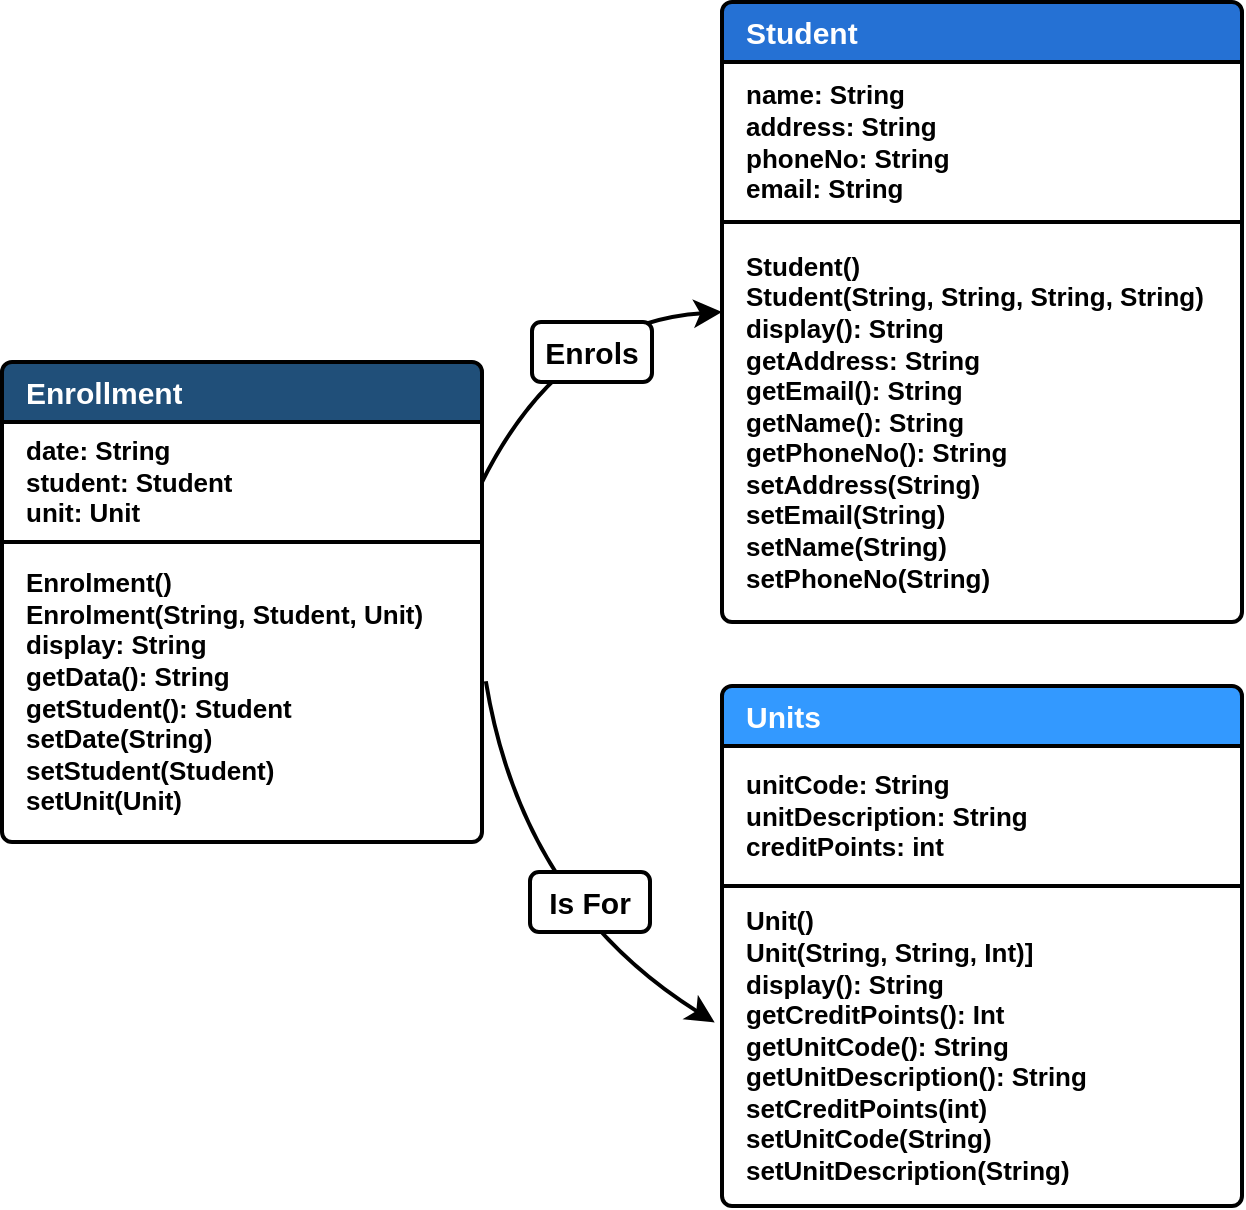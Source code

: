 <mxfile version="24.8.3">
  <diagram name="Page-1" id="dSvuV1CNV-9eOFvfghRx">
    <mxGraphModel dx="1562" dy="958" grid="1" gridSize="10" guides="1" tooltips="1" connect="1" arrows="1" fold="1" page="1" pageScale="1" pageWidth="850" pageHeight="1100" math="0" shadow="0">
      <root>
        <mxCell id="0" />
        <mxCell id="1" parent="0" />
        <mxCell id="y66Isht47EPB-E9qdgSM-7" value="" style="swimlane;fontStyle=1;childLayout=stackLayout;horizontal=1;startSize=0;horizontalStack=0;resizeParent=1;resizeParentMax=0;resizeLast=0;collapsible=0;marginBottom=0;whiteSpace=wrap;html=1;strokeColor=none;fillColor=none;strokeWidth=2;labelPadding=0;labelBorderColor=none;fontSize=13;shadow=0;perimeterSpacing=0;swimlaneLine=0;" vertex="1" parent="1">
          <mxGeometry x="60" y="280" width="240" height="240" as="geometry" />
        </mxCell>
        <mxCell id="y66Isht47EPB-E9qdgSM-8" value="Enrollment" style="text;strokeColor=default;fillColor=#204f79;align=left;verticalAlign=middle;spacingLeft=10;spacingRight=10;overflow=hidden;points=[[0,0.5],[1,0.5]];portConstraint=eastwest;rotatable=0;whiteSpace=wrap;html=1;shape=mxgraph.bootstrap.topButton;rSize=5;fontColor=#ffffff;labelBackgroundColor=none;fontSize=15;fontStyle=1;fontFamily=Helvetica;strokeWidth=2;labelPadding=0;labelBorderColor=none;shadow=0;perimeterSpacing=0;swimlaneLine=0;" vertex="1" parent="y66Isht47EPB-E9qdgSM-7">
          <mxGeometry width="240" height="30" as="geometry" />
        </mxCell>
        <mxCell id="y66Isht47EPB-E9qdgSM-9" value="date: String&lt;div style=&quot;font-size: 13px;&quot;&gt;student: Student&lt;/div&gt;&lt;div style=&quot;font-size: 13px;&quot;&gt;unit: Unit&lt;/div&gt;" style="text;strokeColor=default;fillColor=#FFFFFF;align=left;verticalAlign=middle;spacingLeft=10;spacingRight=10;overflow=hidden;points=[[0,0.5],[1,0.5]];portConstraint=eastwest;rotatable=0;whiteSpace=wrap;html=1;rSize=5;fontColor=#000000;strokeWidth=2;labelPadding=0;labelBorderColor=none;fontSize=13;fontStyle=1;shadow=0;perimeterSpacing=0;swimlaneLine=0;" vertex="1" parent="y66Isht47EPB-E9qdgSM-7">
          <mxGeometry y="30" width="240" height="60" as="geometry" />
        </mxCell>
        <mxCell id="y66Isht47EPB-E9qdgSM-12" value="Enrolment()&lt;div style=&quot;font-size: 13px;&quot;&gt;Enrolment(String, Student, Unit)&lt;/div&gt;&lt;div style=&quot;font-size: 13px;&quot;&gt;display: String&lt;/div&gt;&lt;div style=&quot;font-size: 13px;&quot;&gt;getData(): String&lt;/div&gt;&lt;div style=&quot;font-size: 13px;&quot;&gt;getStudent(): Student&lt;/div&gt;&lt;div style=&quot;font-size: 13px;&quot;&gt;setDate(String)&lt;/div&gt;&lt;div style=&quot;font-size: 13px;&quot;&gt;setStudent(Student)&lt;/div&gt;&lt;div style=&quot;font-size: 13px;&quot;&gt;setUnit(Unit)&lt;/div&gt;" style="text;strokeColor=default;fillColor=#FFFFFF;align=left;verticalAlign=middle;spacingLeft=10;spacingRight=10;overflow=hidden;points=[[0,0.5],[1,0.5]];portConstraint=eastwest;rotatable=0;whiteSpace=wrap;html=1;shape=mxgraph.bootstrap.bottomButton;rSize=5;fontColor=#000000;strokeWidth=2;labelPadding=0;labelBorderColor=none;fontSize=13;fontStyle=1;shadow=0;perimeterSpacing=0;swimlaneLine=0;" vertex="1" parent="y66Isht47EPB-E9qdgSM-7">
          <mxGeometry y="90" width="240" height="150" as="geometry" />
        </mxCell>
        <mxCell id="y66Isht47EPB-E9qdgSM-31" value="" style="swimlane;fontStyle=1;childLayout=stackLayout;horizontal=1;startSize=0;horizontalStack=0;resizeParent=1;resizeParentMax=0;resizeLast=0;collapsible=0;marginBottom=0;whiteSpace=wrap;html=1;strokeColor=none;fillColor=none;strokeWidth=2;labelPadding=0;labelBorderColor=none;fontSize=13;shadow=0;perimeterSpacing=0;swimlaneLine=0;" vertex="1" parent="1">
          <mxGeometry x="420" y="100" width="260" height="310" as="geometry" />
        </mxCell>
        <mxCell id="y66Isht47EPB-E9qdgSM-32" value="Student" style="text;strokeColor=default;fillColor=#2571d4;align=left;verticalAlign=middle;spacingLeft=10;spacingRight=10;overflow=hidden;points=[[0,0.5],[1,0.5]];portConstraint=eastwest;rotatable=0;whiteSpace=wrap;html=1;shape=mxgraph.bootstrap.topButton;rSize=5;fontColor=#ffffff;labelBackgroundColor=none;fontSize=15;fontStyle=1;fontFamily=Helvetica;strokeWidth=2;labelPadding=0;labelBorderColor=none;shadow=0;perimeterSpacing=0;swimlaneLine=0;" vertex="1" parent="y66Isht47EPB-E9qdgSM-31">
          <mxGeometry width="260" height="30" as="geometry" />
        </mxCell>
        <mxCell id="y66Isht47EPB-E9qdgSM-33" value="name: String&lt;div&gt;address: String&lt;/div&gt;&lt;div&gt;phoneNo: String&lt;/div&gt;&lt;div&gt;email: String&lt;/div&gt;" style="text;strokeColor=default;fillColor=#FFFFFF;align=left;verticalAlign=middle;spacingLeft=10;spacingRight=10;overflow=hidden;points=[[0,0.5],[1,0.5]];portConstraint=eastwest;rotatable=0;whiteSpace=wrap;html=1;rSize=5;fontColor=#000000;strokeWidth=2;labelPadding=0;labelBorderColor=none;fontSize=13;fontStyle=1;shadow=0;perimeterSpacing=0;swimlaneLine=0;" vertex="1" parent="y66Isht47EPB-E9qdgSM-31">
          <mxGeometry y="30" width="260" height="80" as="geometry" />
        </mxCell>
        <mxCell id="y66Isht47EPB-E9qdgSM-34" value="Student()&lt;div&gt;Student(String, String, String, String)&lt;/div&gt;&lt;div&gt;display(): String&lt;/div&gt;&lt;div&gt;getAddress: String&lt;/div&gt;&lt;div&gt;getEmail(): String&lt;/div&gt;&lt;div&gt;getName(): String&lt;/div&gt;&lt;div&gt;getPhoneNo(): String&lt;/div&gt;&lt;div&gt;setAddress(String)&lt;/div&gt;&lt;div&gt;setEmail(String)&lt;/div&gt;&lt;div&gt;setName(String)&lt;/div&gt;&lt;div&gt;setPhoneNo(String)&lt;/div&gt;" style="text;strokeColor=default;fillColor=#FFFFFF;align=left;verticalAlign=middle;spacingLeft=10;spacingRight=10;overflow=hidden;points=[[0,0.5],[1,0.5]];portConstraint=eastwest;rotatable=0;whiteSpace=wrap;html=1;shape=mxgraph.bootstrap.bottomButton;rSize=5;fontColor=#000000;strokeWidth=2;labelPadding=0;labelBorderColor=none;fontSize=13;fontStyle=1;shadow=0;perimeterSpacing=0;swimlaneLine=0;" vertex="1" parent="y66Isht47EPB-E9qdgSM-31">
          <mxGeometry y="110" width="260" height="200" as="geometry" />
        </mxCell>
        <mxCell id="y66Isht47EPB-E9qdgSM-35" value="" style="swimlane;fontStyle=1;childLayout=stackLayout;horizontal=1;startSize=0;horizontalStack=0;resizeParent=1;resizeParentMax=0;resizeLast=0;collapsible=0;marginBottom=0;whiteSpace=wrap;html=1;strokeColor=none;fillColor=none;strokeWidth=2;labelPadding=0;labelBorderColor=none;fontSize=13;shadow=0;perimeterSpacing=0;swimlaneLine=0;" vertex="1" parent="1">
          <mxGeometry x="420" y="442" width="260" height="260" as="geometry" />
        </mxCell>
        <mxCell id="y66Isht47EPB-E9qdgSM-36" value="Units" style="text;strokeColor=default;fillColor=#3399FF;align=left;verticalAlign=middle;spacingLeft=10;spacingRight=10;overflow=hidden;points=[[0,0.5],[1,0.5]];portConstraint=eastwest;rotatable=0;whiteSpace=wrap;html=1;shape=mxgraph.bootstrap.topButton;rSize=5;fontColor=#ffffff;labelBackgroundColor=none;fontSize=15;fontStyle=1;fontFamily=Helvetica;strokeWidth=2;labelPadding=0;labelBorderColor=none;shadow=0;perimeterSpacing=0;swimlaneLine=0;" vertex="1" parent="y66Isht47EPB-E9qdgSM-35">
          <mxGeometry width="260" height="30" as="geometry" />
        </mxCell>
        <mxCell id="y66Isht47EPB-E9qdgSM-37" value="unitCode: String&lt;div&gt;unitDescription: String&lt;/div&gt;&lt;div&gt;creditPoints: int&lt;/div&gt;" style="text;strokeColor=default;fillColor=#FFFFFF;align=left;verticalAlign=middle;spacingLeft=10;spacingRight=10;overflow=hidden;points=[[0,0.5],[1,0.5]];portConstraint=eastwest;rotatable=0;whiteSpace=wrap;html=1;rSize=5;fontColor=#000000;strokeWidth=2;labelPadding=0;labelBorderColor=none;fontSize=13;fontStyle=1;shadow=0;perimeterSpacing=0;swimlaneLine=0;" vertex="1" parent="y66Isht47EPB-E9qdgSM-35">
          <mxGeometry y="30" width="260" height="70" as="geometry" />
        </mxCell>
        <mxCell id="y66Isht47EPB-E9qdgSM-38" value="Unit()&lt;div&gt;Unit(String, String, Int)]&lt;/div&gt;&lt;div&gt;display(): String&lt;/div&gt;&lt;div&gt;getCreditPoints(): Int&lt;/div&gt;&lt;div&gt;getUnitCode(): String&lt;/div&gt;&lt;div&gt;getUnitDescription(): String&lt;/div&gt;&lt;div&gt;setCreditPoints(int)&lt;/div&gt;&lt;div&gt;setUnitCode(String)&lt;/div&gt;&lt;div&gt;setUnitDescription(String)&lt;/div&gt;" style="text;strokeColor=default;fillColor=#FFFFFF;align=left;verticalAlign=middle;spacingLeft=10;spacingRight=10;overflow=hidden;points=[[0,0.5],[1,0.5]];portConstraint=eastwest;rotatable=0;whiteSpace=wrap;html=1;shape=mxgraph.bootstrap.bottomButton;rSize=5;fontColor=#000000;strokeWidth=2;labelPadding=0;labelBorderColor=none;fontSize=13;fontStyle=1;shadow=0;perimeterSpacing=0;swimlaneLine=0;" vertex="1" parent="y66Isht47EPB-E9qdgSM-35">
          <mxGeometry y="100" width="260" height="160" as="geometry" />
        </mxCell>
        <mxCell id="y66Isht47EPB-E9qdgSM-40" value="" style="edgeStyle=none;orthogonalLoop=1;jettySize=auto;html=1;rounded=0;fontSize=12;startSize=8;endSize=8;curved=1;exitX=1;exitY=0.25;exitDx=0;exitDy=0;entryX=0;entryY=0.5;entryDx=0;entryDy=0;strokeWidth=2;" edge="1" parent="1" source="y66Isht47EPB-E9qdgSM-7" target="y66Isht47EPB-E9qdgSM-31">
          <mxGeometry width="140" relative="1" as="geometry">
            <mxPoint x="260" y="320" as="sourcePoint" />
            <mxPoint x="400" y="320" as="targetPoint" />
            <Array as="points">
              <mxPoint x="340" y="260" />
            </Array>
          </mxGeometry>
        </mxCell>
        <mxCell id="y66Isht47EPB-E9qdgSM-41" value="" style="edgeStyle=none;orthogonalLoop=1;jettySize=auto;html=1;rounded=0;fontSize=12;startSize=8;endSize=8;curved=1;exitX=1.008;exitY=0.665;exitDx=0;exitDy=0;entryX=-0.014;entryY=0.647;entryDx=0;entryDy=0;strokeWidth=2;exitPerimeter=0;entryPerimeter=0;" edge="1" parent="1" source="y66Isht47EPB-E9qdgSM-7" target="y66Isht47EPB-E9qdgSM-35">
          <mxGeometry width="140" relative="1" as="geometry">
            <mxPoint x="355" y="620" as="sourcePoint" />
            <mxPoint x="392.08" y="647.7" as="targetPoint" />
            <Array as="points">
              <mxPoint x="320" y="550" />
            </Array>
          </mxGeometry>
        </mxCell>
        <mxCell id="y66Isht47EPB-E9qdgSM-43" value="Enrols" style="text;strokeColor=default;fillColor=default;align=center;verticalAlign=middle;whiteSpace=wrap;rounded=1;fontSize=15;strokeWidth=2;fontStyle=1;labelBackgroundColor=default;gradientColor=none;" vertex="1" parent="1">
          <mxGeometry x="325" y="260" width="60" height="30" as="geometry" />
        </mxCell>
        <mxCell id="y66Isht47EPB-E9qdgSM-44" value="Is For" style="text;strokeColor=default;fillColor=default;align=center;verticalAlign=middle;whiteSpace=wrap;rounded=1;fontSize=15;strokeWidth=2;fontStyle=1;labelBackgroundColor=default;gradientColor=none;" vertex="1" parent="1">
          <mxGeometry x="324" y="535" width="60" height="30" as="geometry" />
        </mxCell>
      </root>
    </mxGraphModel>
  </diagram>
</mxfile>
